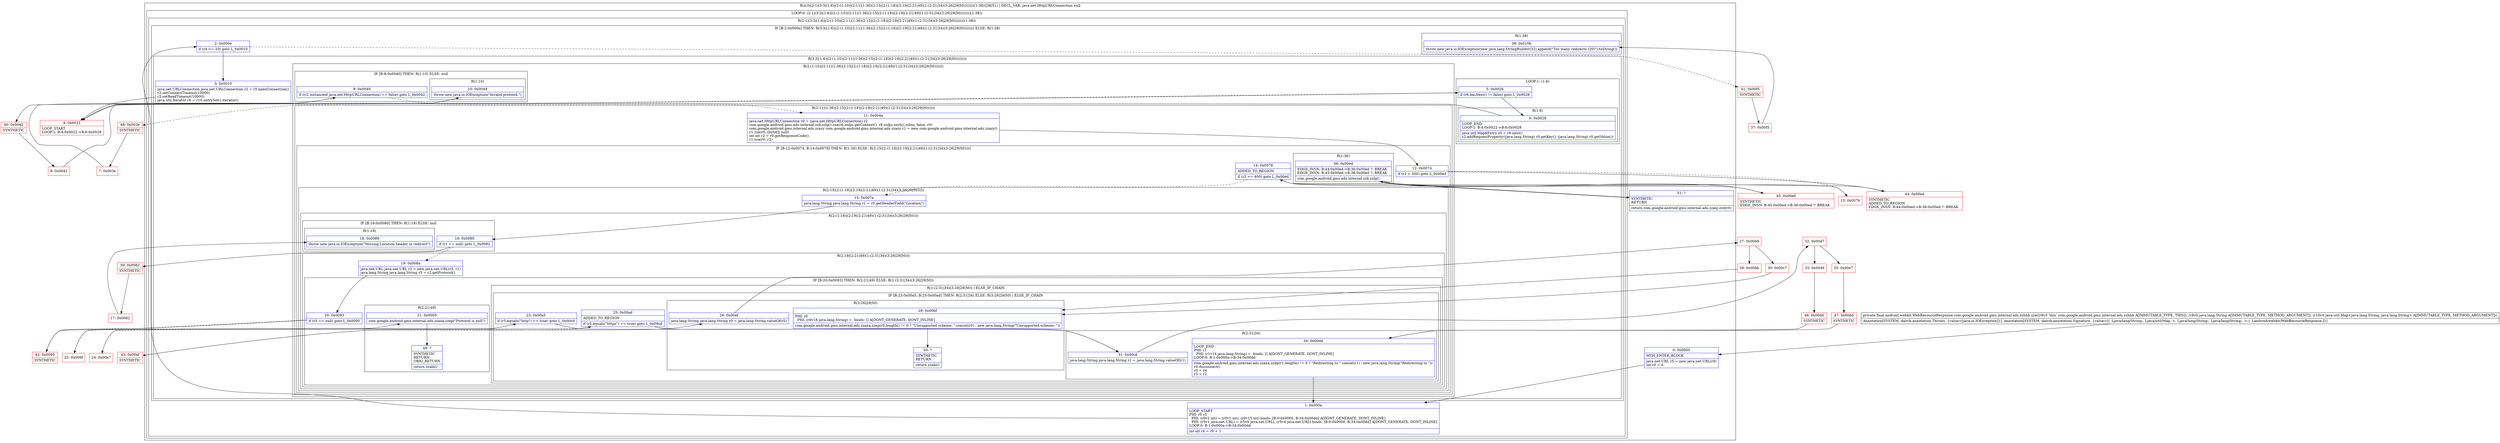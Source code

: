 digraph "CFG forcom.google.android.gms.internal.ads.zzbhb.zze(Ljava\/lang\/String;Ljava\/util\/Map;)Landroid\/webkit\/WebResourceResponse;" {
subgraph cluster_Region_1908329647 {
label = "R(4:0|(2:1|(3:3|(1:6)|(2:(1:10)|(2:11|(1:36)(2:15|(2:(1:18)|(2:19|(2:21|49)(1:(2:31|34)(3:26|29|50))))))))(1:38))|36|51) | DECL_VAR: java.net.HttpURLConnection null\l";
node [shape=record,color=blue];
Node_0 [shape=record,label="{0\:\ 0x0000|MTH_ENTER_BLOCK\l|java.net.URL r5 = new java.net.URL(r9)\lint r0 = 0\l}"];
subgraph cluster_LoopRegion_305629424 {
label = "LOOP:0: (2:1|(3:3|(1:6)|(2:(1:10)|(2:11|(1:36)(2:15|(2:(1:18)|(2:19|(2:21|49)(1:(2:31|34)(3:26|29|50))))))))(1:38))";
node [shape=record,color=blue];
subgraph cluster_Region_1787511034 {
label = "R(2:1|(3:3|(1:6)|(2:(1:10)|(2:11|(1:36)(2:15|(2:(1:18)|(2:19|(2:21|49)(1:(2:31|34)(3:26|29|50))))))))(1:38))";
node [shape=record,color=blue];
Node_1 [shape=record,label="{1\:\ 0x000a|LOOP_START\lPHI: r0 r5 \l  PHI: (r0v2 int) = (r0v1 int), (r0v15 int) binds: [B:0:0x0000, B:34:0x00dd] A[DONT_GENERATE, DONT_INLINE]\l  PHI: (r5v1 java.net.URL) = (r5v0 java.net.URL), (r5v4 java.net.URL) binds: [B:0:0x0000, B:34:0x00dd] A[DONT_GENERATE, DONT_INLINE]\lLOOP:0: B:1:0x000a\-\>B:34:0x00dd\l|int int r4 = r0 + 1\l}"];
subgraph cluster_IfRegion_2039658753 {
label = "IF [B:2:0x000e] THEN: R(3:3|(1:6)|(2:(1:10)|(2:11|(1:36)(2:15|(2:(1:18)|(2:19|(2:21|49)(1:(2:31|34)(3:26|29|50)))))))) ELSE: R(1:38)";
node [shape=record,color=blue];
Node_2 [shape=record,label="{2\:\ 0x000e|if (r4 \<= 20) goto L_0x0010\l}"];
subgraph cluster_Region_2145411579 {
label = "R(3:3|(1:6)|(2:(1:10)|(2:11|(1:36)(2:15|(2:(1:18)|(2:19|(2:21|49)(1:(2:31|34)(3:26|29|50))))))))";
node [shape=record,color=blue];
Node_3 [shape=record,label="{3\:\ 0x0010|java.net.URLConnection java.net.URLConnection r2 = r5.openConnection()\lr2.setConnectTimeout(10000)\lr2.setReadTimeout(10000)\ljava.util.Iterator r6 = r10.entrySet().iterator()\l}"];
subgraph cluster_LoopRegion_935374363 {
label = "LOOP:1: (1:6)";
node [shape=record,color=blue];
Node_5 [shape=record,label="{5\:\ 0x0026|if (r6.hasNext() != false) goto L_0x0028\l}"];
subgraph cluster_Region_92397681 {
label = "R(1:6)";
node [shape=record,color=blue];
Node_6 [shape=record,label="{6\:\ 0x0028|LOOP_END\lLOOP:1: B:4:0x0022\-\>B:6:0x0028\l|java.util.Map$Entry r0 = r6.next()\lr2.addRequestProperty((java.lang.String) r0.getKey(), (java.lang.String) r0.getValue())\l}"];
}
}
subgraph cluster_Region_1844732159 {
label = "R(2:(1:10)|(2:11|(1:36)(2:15|(2:(1:18)|(2:19|(2:21|49)(1:(2:31|34)(3:26|29|50)))))))";
node [shape=record,color=blue];
subgraph cluster_IfRegion_1368416112 {
label = "IF [B:8:0x0040] THEN: R(1:10) ELSE: null";
node [shape=record,color=blue];
Node_8 [shape=record,label="{8\:\ 0x0040|if ((r2 instanceof java.net.HttpURLConnection) == false) goto L_0x0042\l}"];
subgraph cluster_Region_1545373991 {
label = "R(1:10)";
node [shape=record,color=blue];
Node_10 [shape=record,label="{10\:\ 0x0049|throw new java.io.IOException(\"Invalid protocol.\")\l}"];
}
}
subgraph cluster_Region_1630296360 {
label = "R(2:11|(1:36)(2:15|(2:(1:18)|(2:19|(2:21|49)(1:(2:31|34)(3:26|29|50))))))";
node [shape=record,color=blue];
Node_11 [shape=record,label="{11\:\ 0x004a|java.net.HttpURLConnection r0 = (java.net.HttpURLConnection) r2\lcom.google.android.gms.ads.internal.zzk.zzlg().zza(r8.zzdjo.getContext(), r8.zzdjo.zzyh().zzbsy, false, r0)\lcom.google.android.gms.internal.ads.zzazy com.google.android.gms.internal.ads.zzazy r1 = new com.google.android.gms.internal.ads.zzazy()\lr1.zza(r0, (byte[]) null)\lint int r2 = r0.getResponseCode()\lr1.zza(r0, r2)\l}"];
subgraph cluster_IfRegion_127026455 {
label = "IF [B:12:0x0074, B:14:0x0078] THEN: R(1:36) ELSE: R(2:15|(2:(1:18)|(2:19|(2:21|49)(1:(2:31|34)(3:26|29|50)))))";
node [shape=record,color=blue];
Node_12 [shape=record,label="{12\:\ 0x0074|if (r2 \< 300) goto L_0x00ed\l}"];
Node_14 [shape=record,label="{14\:\ 0x0078|ADDED_TO_REGION\l|if (r2 \>= 400) goto L_0x00ed\l}"];
subgraph cluster_Region_1916992092 {
label = "R(1:36)";
node [shape=record,color=blue];
Node_36 [shape=record,label="{36\:\ 0x00ed|EDGE_INSN: B:44:0x00ed\-\>B:36:0x00ed ?: BREAK  \lEDGE_INSN: B:45:0x00ed\-\>B:36:0x00ed ?: BREAK  \l|com.google.android.gms.ads.internal.zzk.zzlg()\l}"];
}
subgraph cluster_Region_228241085 {
label = "R(2:15|(2:(1:18)|(2:19|(2:21|49)(1:(2:31|34)(3:26|29|50)))))";
node [shape=record,color=blue];
Node_15 [shape=record,label="{15\:\ 0x007a|java.lang.String java.lang.String r1 = r0.getHeaderField(\"Location\")\l}"];
subgraph cluster_Region_1086337657 {
label = "R(2:(1:18)|(2:19|(2:21|49)(1:(2:31|34)(3:26|29|50))))";
node [shape=record,color=blue];
subgraph cluster_IfRegion_1420484938 {
label = "IF [B:16:0x0080] THEN: R(1:18) ELSE: null";
node [shape=record,color=blue];
Node_16 [shape=record,label="{16\:\ 0x0080|if (r1 == null) goto L_0x0082\l}"];
subgraph cluster_Region_251482374 {
label = "R(1:18)";
node [shape=record,color=blue];
Node_18 [shape=record,label="{18\:\ 0x0089|throw new java.io.IOException(\"Missing Location header in redirect\")\l}"];
}
}
subgraph cluster_Region_1842819675 {
label = "R(2:19|(2:21|49)(1:(2:31|34)(3:26|29|50)))";
node [shape=record,color=blue];
Node_19 [shape=record,label="{19\:\ 0x008a|java.net.URL java.net.URL r2 = new java.net.URL(r5, r1)\ljava.lang.String java.lang.String r5 = r2.getProtocol()\l}"];
subgraph cluster_IfRegion_1472989166 {
label = "IF [B:20:0x0093] THEN: R(2:21|49) ELSE: R(1:(2:31|34)(3:26|29|50))";
node [shape=record,color=blue];
Node_20 [shape=record,label="{20\:\ 0x0093|if (r5 == null) goto L_0x0095\l}"];
subgraph cluster_Region_907060303 {
label = "R(2:21|49)";
node [shape=record,color=blue];
Node_21 [shape=record,label="{21\:\ 0x0095|com.google.android.gms.internal.ads.zzaxa.zzep(\"Protocol is null\")\l}"];
Node_49 [shape=record,label="{49\:\ ?|SYNTHETIC\lRETURN\lORIG_RETURN\l|return zzabi()\l}"];
}
subgraph cluster_Region_1407527115 {
label = "R(1:(2:31|34)(3:26|29|50)) | ELSE_IF_CHAIN\l";
node [shape=record,color=blue];
subgraph cluster_IfRegion_268149996 {
label = "IF [B:23:0x00a5, B:25:0x00ad] THEN: R(2:31|34) ELSE: R(3:26|29|50) | ELSE_IF_CHAIN\l";
node [shape=record,color=blue];
Node_23 [shape=record,label="{23\:\ 0x00a5|if (r5.equals(\"http\") == true) goto L_0x00cd\l}"];
Node_25 [shape=record,label="{25\:\ 0x00ad|ADDED_TO_REGION\l|if (r5.equals(\"https\") == true) goto L_0x00cd\l}"];
subgraph cluster_Region_1375231572 {
label = "R(2:31|34)";
node [shape=record,color=blue];
Node_31 [shape=record,label="{31\:\ 0x00cd|java.lang.String java.lang.String r1 = java.lang.String.valueOf(r1)\l}"];
Node_34 [shape=record,label="{34\:\ 0x00dd|LOOP_END\lPHI: r1 \l  PHI: (r1v14 java.lang.String) =  binds: [] A[DONT_GENERATE, DONT_INLINE]\lLOOP:0: B:1:0x000a\-\>B:34:0x00dd\l|com.google.android.gms.internal.ads.zzaxa.zzdp(r1.length() != 0 ? \"Redirecting to \".concat(r1) : new java.lang.String(\"Redirecting to \"))\lr0.disconnect()\lr0 = r4\lr5 = r2\l}"];
}
subgraph cluster_Region_441774841 {
label = "R(3:26|29|50)";
node [shape=record,color=blue];
Node_26 [shape=record,label="{26\:\ 0x00af|java.lang.String java.lang.String r0 = java.lang.String.valueOf(r5)\l}"];
Node_29 [shape=record,label="{29\:\ 0x00bf|PHI: r0 \l  PHI: (r0v18 java.lang.String) =  binds: [] A[DONT_GENERATE, DONT_INLINE]\l|com.google.android.gms.internal.ads.zzaxa.zzep(r0.length() != 0 ? \"Unsupported scheme: \".concat(r0) : new java.lang.String(\"Unsupported scheme: \"))\l}"];
Node_50 [shape=record,label="{50\:\ ?|SYNTHETIC\lRETURN\l|return zzabi()\l}"];
}
}
}
}
}
}
}
}
}
}
}
subgraph cluster_Region_318212916 {
label = "R(1:38)";
node [shape=record,color=blue];
Node_38 [shape=record,label="{38\:\ 0x010b|throw new java.io.IOException(new java.lang.StringBuilder(32).append(\"Too many redirects (20)\").toString())\l}"];
}
}
}
}
Node_36 [shape=record,label="{36\:\ 0x00ed|EDGE_INSN: B:44:0x00ed\-\>B:36:0x00ed ?: BREAK  \lEDGE_INSN: B:45:0x00ed\-\>B:36:0x00ed ?: BREAK  \l|com.google.android.gms.ads.internal.zzk.zzlg()\l}"];
Node_51 [shape=record,label="{51\:\ ?|SYNTHETIC\lRETURN\l|return com.google.android.gms.internal.ads.zzaxj.zzd(r0)\l}"];
}
Node_4 [shape=record,color=red,label="{4\:\ 0x0022|LOOP_START\lLOOP:1: B:4:0x0022\-\>B:6:0x0028\l}"];
Node_7 [shape=record,color=red,label="{7\:\ 0x003e}"];
Node_9 [shape=record,color=red,label="{9\:\ 0x0042}"];
Node_13 [shape=record,color=red,label="{13\:\ 0x0076}"];
Node_17 [shape=record,color=red,label="{17\:\ 0x0082}"];
Node_22 [shape=record,color=red,label="{22\:\ 0x009f}"];
Node_24 [shape=record,color=red,label="{24\:\ 0x00a7}"];
Node_27 [shape=record,color=red,label="{27\:\ 0x00b9}"];
Node_28 [shape=record,color=red,label="{28\:\ 0x00bb}"];
Node_30 [shape=record,color=red,label="{30\:\ 0x00c7}"];
Node_32 [shape=record,color=red,label="{32\:\ 0x00d7}"];
Node_33 [shape=record,color=red,label="{33\:\ 0x00d9}"];
Node_35 [shape=record,color=red,label="{35\:\ 0x00e7}"];
Node_37 [shape=record,color=red,label="{37\:\ 0x00f5}"];
Node_39 [shape=record,color=red,label="{39\:\ 0x0082|SYNTHETIC\l}"];
Node_40 [shape=record,color=red,label="{40\:\ 0x0042|SYNTHETIC\l}"];
Node_41 [shape=record,color=red,label="{41\:\ 0x00f5|SYNTHETIC\l}"];
Node_42 [shape=record,color=red,label="{42\:\ 0x0095|SYNTHETIC\l}"];
Node_43 [shape=record,color=red,label="{43\:\ 0x00af|SYNTHETIC\l}"];
Node_44 [shape=record,color=red,label="{44\:\ 0x00ed|SYNTHETIC\lADDED_TO_REGION\lEDGE_INSN: B:44:0x00ed\-\>B:36:0x00ed ?: BREAK  \l}"];
Node_45 [shape=record,color=red,label="{45\:\ 0x00ed|SYNTHETIC\lEDGE_INSN: B:45:0x00ed\-\>B:36:0x00ed ?: BREAK  \l}"];
Node_46 [shape=record,color=red,label="{46\:\ 0x00dd|SYNTHETIC\l}"];
Node_47 [shape=record,color=red,label="{47\:\ 0x00dd|SYNTHETIC\l}"];
Node_48 [shape=record,color=red,label="{48\:\ 0x003e|SYNTHETIC\l}"];
MethodNode[shape=record,label="{private final android.webkit.WebResourceResponse com.google.android.gms.internal.ads.zzbhb.zze((r8v0 'this' com.google.android.gms.internal.ads.zzbhb A[IMMUTABLE_TYPE, THIS]), (r9v0 java.lang.String A[IMMUTABLE_TYPE, METHOD_ARGUMENT]), (r10v0 java.util.Map\<java.lang.String, java.lang.String\> A[IMMUTABLE_TYPE, METHOD_ARGUMENT]))  | Annotation[SYSTEM, dalvik.annotation.Throws, \{value=[java.io.IOException]\}], Annotation[SYSTEM, dalvik.annotation.Signature, \{value=[(, Ljava\/lang\/String;, Ljava\/util\/Map, \<, Ljava\/lang\/String;, Ljava\/lang\/String;, \>;), Landroid\/webkit\/WebResourceResponse;]\}]\l}"];
MethodNode -> Node_0;
Node_0 -> Node_1;
Node_1 -> Node_2;
Node_2 -> Node_3;
Node_2 -> Node_41[style=dashed];
Node_3 -> Node_4;
Node_5 -> Node_6;
Node_5 -> Node_48[style=dashed];
Node_6 -> Node_4;
Node_8 -> Node_11[style=dashed];
Node_8 -> Node_40;
Node_11 -> Node_12;
Node_12 -> Node_13[style=dashed];
Node_12 -> Node_44;
Node_14 -> Node_15[style=dashed];
Node_14 -> Node_45;
Node_36 -> Node_51;
Node_15 -> Node_16;
Node_16 -> Node_19[style=dashed];
Node_16 -> Node_39;
Node_19 -> Node_20;
Node_20 -> Node_22[style=dashed];
Node_20 -> Node_42;
Node_21 -> Node_49;
Node_23 -> Node_24[style=dashed];
Node_23 -> Node_31;
Node_25 -> Node_31;
Node_25 -> Node_43[style=dashed];
Node_31 -> Node_32;
Node_34 -> Node_1;
Node_26 -> Node_27;
Node_29 -> Node_50;
Node_36 -> Node_51;
Node_4 -> Node_5;
Node_7 -> Node_8;
Node_9 -> Node_10;
Node_13 -> Node_14;
Node_17 -> Node_18;
Node_22 -> Node_23;
Node_24 -> Node_25;
Node_27 -> Node_28;
Node_27 -> Node_30;
Node_28 -> Node_29;
Node_30 -> Node_29;
Node_32 -> Node_33;
Node_32 -> Node_35;
Node_33 -> Node_46;
Node_35 -> Node_47;
Node_37 -> Node_38;
Node_39 -> Node_17;
Node_40 -> Node_9;
Node_41 -> Node_37;
Node_42 -> Node_21;
Node_43 -> Node_26;
Node_44 -> Node_36;
Node_45 -> Node_36;
Node_46 -> Node_34;
Node_47 -> Node_34;
Node_48 -> Node_7;
}

